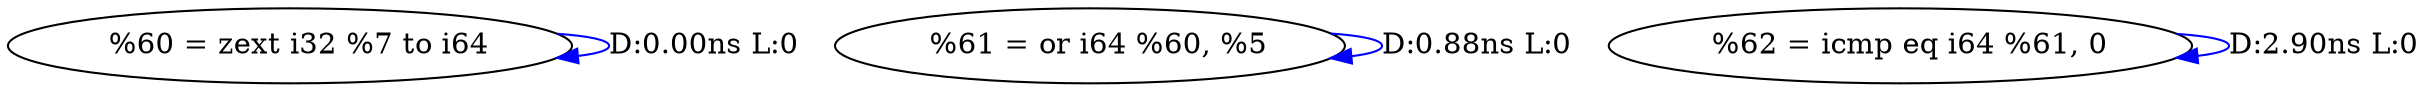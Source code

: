 digraph {
Node0x37487d0[label="  %60 = zext i32 %7 to i64"];
Node0x37487d0 -> Node0x37487d0[label="D:0.00ns L:0",color=blue];
Node0x37488b0[label="  %61 = or i64 %60, %5"];
Node0x37488b0 -> Node0x37488b0[label="D:0.88ns L:0",color=blue];
Node0x3748990[label="  %62 = icmp eq i64 %61, 0"];
Node0x3748990 -> Node0x3748990[label="D:2.90ns L:0",color=blue];
}
